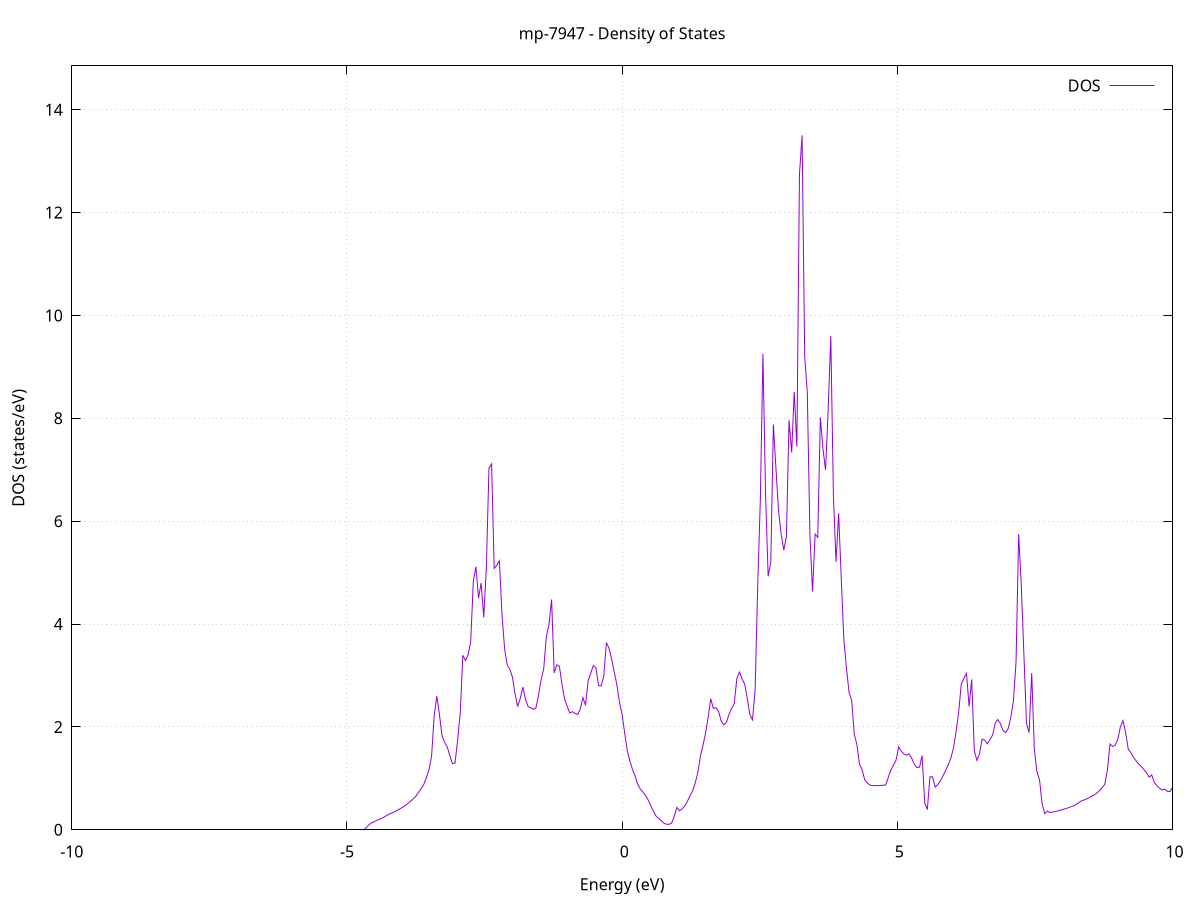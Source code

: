 set title 'mp-7947 - Density of States'
set xlabel 'Energy (eV)'
set ylabel 'DOS (states/eV)'
set grid
set xrange [-10:10]
set yrange [0:14.852]
set xzeroaxis lt -1
set terminal png size 800,600
set output 'mp-7947_dos_gnuplot.png'
plot '-' using 1:2 with lines title 'DOS'
-20.247200 0.000000
-20.199700 0.000000
-20.152300 0.000000
-20.104900 0.000000
-20.057500 0.000000
-20.010100 0.000000
-19.962700 0.000000
-19.915300 0.000000
-19.867900 0.000000
-19.820400 0.000000
-19.773000 0.000000
-19.725600 0.000000
-19.678200 0.000000
-19.630800 0.000000
-19.583400 0.000000
-19.536000 0.000000
-19.488600 0.000000
-19.441100 0.000000
-19.393700 0.000000
-19.346300 0.000000
-19.298900 0.000000
-19.251500 0.000000
-19.204100 0.000000
-19.156700 0.000000
-19.109300 0.000000
-19.061800 0.000000
-19.014400 0.000000
-18.967000 0.000000
-18.919600 0.000000
-18.872200 0.000000
-18.824800 0.000000
-18.777400 0.000000
-18.730000 0.000000
-18.682500 0.000000
-18.635100 0.000000
-18.587700 0.000000
-18.540300 0.000000
-18.492900 0.000000
-18.445500 0.000000
-18.398100 0.000000
-18.350700 0.000000
-18.303200 0.000000
-18.255800 0.000000
-18.208400 0.000000
-18.161000 0.000000
-18.113600 0.000000
-18.066200 0.000000
-18.018800 0.000000
-17.971300 0.000000
-17.923900 0.000000
-17.876500 0.000000
-17.829100 0.000000
-17.781700 0.000000
-17.734300 0.000000
-17.686900 0.000000
-17.639500 0.000000
-17.592000 0.000000
-17.544600 0.000000
-17.497200 0.000000
-17.449800 0.000000
-17.402400 0.000000
-17.355000 0.000000
-17.307600 0.000000
-17.260200 0.000000
-17.212700 0.000000
-17.165300 0.000000
-17.117900 0.000000
-17.070500 0.000000
-17.023100 0.000000
-16.975700 0.000000
-16.928300 0.000000
-16.880900 0.000000
-16.833400 0.000000
-16.786000 0.000000
-16.738600 0.000000
-16.691200 0.000000
-16.643800 0.000000
-16.596400 0.000000
-16.549000 0.000000
-16.501600 0.000000
-16.454100 0.000000
-16.406700 0.000000
-16.359300 0.000000
-16.311900 0.000000
-16.264500 0.000000
-16.217100 0.000000
-16.169700 0.000000
-16.122200 0.000000
-16.074800 0.000000
-16.027400 0.000000
-15.980000 0.000000
-15.932600 0.004000
-15.885200 0.310700
-15.837800 0.465600
-15.790400 0.607600
-15.742900 0.750300
-15.695500 0.897500
-15.648100 1.069600
-15.600700 1.284800
-15.553300 1.532400
-15.505900 1.946700
-15.458500 4.771000
-15.411100 5.600500
-15.363600 4.185600
-15.316200 3.113200
-15.268800 2.592400
-15.221400 2.237200
-15.174000 2.446700
-15.126600 2.431000
-15.079200 2.605800
-15.031800 6.543500
-14.984300 2.934700
-14.936900 7.735500
-14.889500 8.564800
-14.842100 7.625900
-14.794700 7.610100
-14.747300 3.538700
-14.699900 1.256000
-14.652500 0.840000
-14.605000 0.503700
-14.557600 0.000500
-14.510200 0.000000
-14.462800 0.000000
-14.415400 0.000000
-14.368000 0.000000
-14.320600 0.000000
-14.273100 0.000000
-14.225700 0.000000
-14.178300 0.000000
-14.130900 0.000000
-14.083500 0.000000
-14.036100 0.000000
-13.988700 0.000000
-13.941300 0.000000
-13.893800 0.000000
-13.846400 0.000000
-13.799000 0.000000
-13.751600 0.000000
-13.704200 0.000000
-13.656800 0.000000
-13.609400 0.000000
-13.562000 0.000000
-13.514500 0.000000
-13.467100 0.000000
-13.419700 0.000000
-13.372300 0.000000
-13.324900 0.000000
-13.277500 0.000000
-13.230100 0.000000
-13.182700 0.000000
-13.135200 0.000000
-13.087800 0.000000
-13.040400 0.000000
-12.993000 0.000000
-12.945600 0.000000
-12.898200 0.000000
-12.850800 0.000000
-12.803400 0.000000
-12.755900 0.000000
-12.708500 0.000000
-12.661100 0.000000
-12.613700 0.000000
-12.566300 0.000000
-12.518900 0.000000
-12.471500 0.000000
-12.424000 0.000000
-12.376600 0.000000
-12.329200 0.000000
-12.281800 0.000000
-12.234400 0.000000
-12.187000 0.000000
-12.139600 0.000000
-12.092200 0.000000
-12.044700 0.000000
-11.997300 0.000000
-11.949900 0.000000
-11.902500 0.000000
-11.855100 0.000000
-11.807700 0.000000
-11.760300 0.000000
-11.712900 0.000000
-11.665400 0.000000
-11.618000 0.000000
-11.570600 0.000000
-11.523200 0.000000
-11.475800 0.000000
-11.428400 0.000000
-11.381000 0.000000
-11.333600 0.000000
-11.286100 0.000000
-11.238700 0.000000
-11.191300 0.000000
-11.143900 0.000000
-11.096500 0.000000
-11.049100 0.000000
-11.001700 0.000000
-10.954300 0.000000
-10.906800 0.000000
-10.859400 0.000000
-10.812000 0.000000
-10.764600 0.000000
-10.717200 0.000000
-10.669800 0.000000
-10.622400 0.000000
-10.575000 0.000000
-10.527500 0.000000
-10.480100 0.000000
-10.432700 0.000000
-10.385300 0.000000
-10.337900 0.000000
-10.290500 0.000000
-10.243100 0.000000
-10.195600 0.000000
-10.148200 0.000000
-10.100800 0.000000
-10.053400 0.000000
-10.006000 0.000000
-9.958600 0.000000
-9.911200 0.000000
-9.863800 0.000000
-9.816300 0.000000
-9.768900 0.000000
-9.721500 0.000000
-9.674100 0.000000
-9.626700 0.000000
-9.579300 0.000000
-9.531900 0.000000
-9.484500 0.000000
-9.437000 0.000000
-9.389600 0.000000
-9.342200 0.000000
-9.294800 0.000000
-9.247400 0.000000
-9.200000 0.000000
-9.152600 0.000000
-9.105200 0.000000
-9.057700 0.000000
-9.010300 0.000000
-8.962900 0.000000
-8.915500 0.000000
-8.868100 0.000000
-8.820700 0.000000
-8.773300 0.000000
-8.725900 0.000000
-8.678400 0.000000
-8.631000 0.000000
-8.583600 0.000000
-8.536200 0.000000
-8.488800 0.000000
-8.441400 0.000000
-8.394000 0.000000
-8.346500 0.000000
-8.299100 0.000000
-8.251700 0.000000
-8.204300 0.000000
-8.156900 0.000000
-8.109500 0.000000
-8.062100 0.000000
-8.014700 0.000000
-7.967200 0.000000
-7.919800 0.000000
-7.872400 0.000000
-7.825000 0.000000
-7.777600 0.000000
-7.730200 0.000000
-7.682800 0.000000
-7.635400 0.000000
-7.587900 0.000000
-7.540500 0.000000
-7.493100 0.000000
-7.445700 0.000000
-7.398300 0.000000
-7.350900 0.000000
-7.303500 0.000000
-7.256100 0.000000
-7.208600 0.000000
-7.161200 0.000000
-7.113800 0.000000
-7.066400 0.000000
-7.019000 0.000000
-6.971600 0.000000
-6.924200 0.000000
-6.876800 0.000000
-6.829300 0.000000
-6.781900 0.000000
-6.734500 0.000000
-6.687100 0.000000
-6.639700 0.000000
-6.592300 0.000000
-6.544900 0.000000
-6.497400 0.000000
-6.450000 0.000000
-6.402600 0.000000
-6.355200 0.000000
-6.307800 0.000000
-6.260400 0.000000
-6.213000 0.000000
-6.165600 0.000000
-6.118100 0.000000
-6.070700 0.000000
-6.023300 0.000000
-5.975900 0.000000
-5.928500 0.000000
-5.881100 0.000000
-5.833700 0.000000
-5.786300 0.000000
-5.738800 0.000000
-5.691400 0.000000
-5.644000 0.000000
-5.596600 0.000000
-5.549200 0.000000
-5.501800 0.000000
-5.454400 0.000000
-5.407000 0.000000
-5.359500 0.000000
-5.312100 0.000000
-5.264700 0.000000
-5.217300 0.000000
-5.169900 0.000000
-5.122500 0.000000
-5.075100 0.000000
-5.027700 0.000000
-4.980200 0.000000
-4.932800 0.000000
-4.885400 0.000000
-4.838000 0.000000
-4.790600 0.000000
-4.743200 0.000000
-4.695800 0.001200
-4.648400 0.042200
-4.600900 0.095800
-4.553500 0.136000
-4.506100 0.156300
-4.458700 0.184400
-4.411300 0.202700
-4.363900 0.223400
-4.316500 0.252800
-4.269000 0.283900
-4.221600 0.310600
-4.174200 0.328700
-4.126800 0.355100
-4.079400 0.383100
-4.032000 0.411100
-3.984600 0.440200
-3.937200 0.474300
-3.889700 0.517800
-3.842300 0.559000
-3.794900 0.601900
-3.747500 0.653600
-3.700100 0.725100
-3.652700 0.798600
-3.605300 0.879200
-3.557900 1.013100
-3.510400 1.164400
-3.463000 1.425900
-3.415600 2.211700
-3.368200 2.598200
-3.320800 2.254100
-3.273400 1.828000
-3.226000 1.702600
-3.178600 1.610400
-3.131100 1.443300
-3.083700 1.285600
-3.036300 1.297900
-2.988900 1.748400
-2.941500 2.275100
-2.894100 3.392200
-2.846700 3.289400
-2.799300 3.400500
-2.751800 3.655300
-2.704400 4.825400
-2.657000 5.114600
-2.609600 4.501700
-2.562200 4.796800
-2.514800 4.127000
-2.467400 5.106700
-2.419900 7.029100
-2.372500 7.112800
-2.325100 5.080500
-2.277700 5.141900
-2.230300 5.230000
-2.182900 4.178800
-2.135500 3.515900
-2.088100 3.198400
-2.040600 3.123000
-1.993200 2.965500
-1.945800 2.643600
-1.898400 2.395000
-1.851000 2.554900
-1.803600 2.773200
-1.756200 2.535000
-1.708800 2.396000
-1.661300 2.371300
-1.613900 2.343200
-1.566500 2.368600
-1.519100 2.619500
-1.471700 2.918900
-1.424300 3.138900
-1.376900 3.766200
-1.329500 3.988300
-1.282000 4.476400
-1.234600 3.049700
-1.187200 3.207600
-1.139800 3.175600
-1.092400 2.823200
-1.045000 2.542000
-0.997600 2.397900
-0.950200 2.270200
-0.902700 2.296800
-0.855300 2.262900
-0.807900 2.241200
-0.760500 2.349700
-0.713100 2.570900
-0.665700 2.421600
-0.618300 2.896400
-0.570800 3.044800
-0.523400 3.193700
-0.476000 3.146900
-0.428600 2.805200
-0.381200 2.796800
-0.333800 2.984900
-0.286400 3.638200
-0.239000 3.532600
-0.191500 3.322000
-0.144100 3.067700
-0.096700 2.826500
-0.049300 2.485000
-0.001900 2.248800
0.045500 1.886300
0.092900 1.543100
0.140300 1.335700
0.187800 1.174100
0.235200 1.047600
0.282600 0.886200
0.330000 0.793100
0.377400 0.733200
0.424800 0.668800
0.472200 0.580500
0.519600 0.464900
0.567100 0.367000
0.614500 0.268800
0.661900 0.222500
0.709300 0.178700
0.756700 0.129900
0.804100 0.108200
0.851500 0.105200
0.898900 0.130500
0.946400 0.259200
0.993800 0.435100
1.041200 0.367800
1.088600 0.405400
1.136000 0.460100
1.183400 0.548900
1.230800 0.657500
1.278300 0.751600
1.325700 0.899300
1.373100 1.104400
1.420500 1.417600
1.467900 1.639800
1.515300 1.872900
1.562700 2.182600
1.610100 2.549000
1.657600 2.359000
1.705000 2.374800
1.752400 2.298800
1.799800 2.113500
1.847200 2.038800
1.894600 2.087400
1.942000 2.244400
1.989400 2.360900
2.036900 2.448700
2.084300 2.943700
2.131700 3.067100
2.179100 2.933500
2.226500 2.831400
2.273900 2.556100
2.321300 2.239500
2.368700 2.136400
2.416200 2.721300
2.463600 4.757800
2.511000 6.418200
2.558400 9.252000
2.605800 6.519000
2.653200 4.927100
2.700600 5.204500
2.748000 7.881500
2.795500 7.009000
2.842900 6.190900
2.890300 5.739900
2.937700 5.437600
2.985100 5.705700
3.032500 7.964200
3.079900 7.336200
3.127300 8.513300
3.174800 7.449200
3.222200 12.754200
3.269600 13.502100
3.317000 9.202500
3.364400 8.500600
3.411800 5.746200
3.459200 4.631900
3.506700 5.747600
3.554100 5.684400
3.601500 8.015100
3.648900 7.399700
3.696300 6.995600
3.743700 8.176000
3.791100 9.597600
3.838500 6.505700
3.886000 5.209900
3.933400 6.152800
3.980800 4.897200
4.028200 3.700100
4.075600 3.139100
4.123000 2.672300
4.170400 2.516300
4.217800 1.860200
4.265300 1.655800
4.312700 1.273800
4.360100 1.167700
4.407500 0.973400
4.454900 0.911200
4.502300 0.867800
4.549700 0.859800
4.597100 0.858300
4.644600 0.859400
4.692000 0.861700
4.739400 0.865700
4.786800 0.871000
4.834200 1.011500
4.881600 1.156800
4.929000 1.255500
4.976400 1.351600
5.023900 1.611100
5.071300 1.526400
5.118700 1.475300
5.166100 1.449600
5.213500 1.476100
5.260900 1.390200
5.308300 1.276300
5.355800 1.209100
5.403200 1.218700
5.450600 1.442900
5.498000 0.526000
5.545400 0.390500
5.592800 1.029000
5.640200 1.029500
5.687600 0.829900
5.735100 0.879600
5.782500 0.950400
5.829900 1.048500
5.877300 1.151600
5.924700 1.264400
5.972100 1.393700
6.019500 1.582400
6.066900 1.899600
6.114400 2.279400
6.161800 2.829100
6.209200 2.940300
6.256600 3.042700
6.304000 2.397200
6.351400 2.924200
6.398800 1.535200
6.446200 1.349300
6.493700 1.479800
6.541100 1.760400
6.588500 1.743000
6.635900 1.670100
6.683300 1.755000
6.730700 1.841300
6.778100 2.066300
6.825500 2.143800
6.873000 2.066700
6.920400 1.929800
6.967800 1.890000
7.015200 1.968500
7.062600 2.187500
7.110000 2.513700
7.157400 3.267900
7.204900 5.750200
7.252300 4.751000
7.299700 3.413000
7.347100 2.070500
7.394500 1.890100
7.441900 3.048100
7.489300 1.568200
7.536700 1.129600
7.584200 0.971000
7.631600 0.499500
7.679000 0.310400
7.726400 0.365000
7.773800 0.336100
7.821200 0.344100
7.868600 0.354000
7.916000 0.366300
7.963500 0.380200
8.010900 0.395200
8.058300 0.411100
8.105700 0.428300
8.153100 0.446300
8.200500 0.464200
8.247900 0.492100
8.295300 0.526400
8.342800 0.560000
8.390200 0.579400
8.437600 0.599800
8.485000 0.623500
8.532400 0.650400
8.579800 0.679500
8.627200 0.715400
8.674600 0.759500
8.722100 0.817300
8.769500 0.883300
8.816900 1.158700
8.864300 1.668300
8.911700 1.618800
8.959100 1.644800
9.006500 1.760900
9.053900 2.001700
9.101400 2.121800
9.148800 1.886500
9.196200 1.567900
9.243600 1.500100
9.291000 1.408900
9.338400 1.340700
9.385800 1.280100
9.433300 1.226700
9.480700 1.169000
9.528100 1.109500
9.575500 1.023600
9.622900 1.065300
9.670300 0.918000
9.717700 0.857600
9.765100 0.808200
9.812600 0.772100
9.860000 0.789800
9.907400 0.745400
9.954800 0.745900
10.002200 0.827100
10.049600 0.946900
10.097000 1.081900
10.144400 1.251000
10.191900 1.415200
10.239300 1.509600
10.286700 1.622900
10.334100 1.898700
10.381500 2.161100
10.428900 1.915200
10.476300 1.934300
10.523700 1.935800
10.571200 1.935200
10.618600 2.349900
10.666000 1.527900
10.713400 1.516900
10.760800 1.358400
10.808200 1.217600
10.855600 1.186400
10.903000 1.158500
10.950500 1.122700
10.997900 1.056000
11.045300 1.009100
11.092700 0.996400
11.140100 0.926600
11.187500 0.817200
11.234900 0.702700
11.282400 0.643700
11.329800 0.620100
11.377200 0.571100
11.424600 0.539900
11.472000 0.494300
11.519400 0.474800
11.566800 0.463100
11.614200 0.459800
11.661700 0.464400
11.709100 0.473700
11.756500 0.487700
11.803900 0.508000
11.851300 0.524200
11.898700 0.540500
11.946100 0.554800
11.993500 0.577600
12.041000 0.650900
12.088400 0.692400
12.135800 0.705700
12.183200 0.751500
12.230600 0.790100
12.278000 0.806400
12.325400 0.807800
12.372800 0.809200
12.420300 0.829400
12.467700 0.888600
12.515100 0.882400
12.562500 0.853300
12.609900 0.872400
12.657300 0.893500
12.704700 0.911600
12.752100 0.926500
12.799600 0.940400
12.847000 0.953800
12.894400 0.967600
12.941800 0.980700
12.989200 1.000700
13.036600 1.039000
13.084000 1.043000
13.131500 1.048600
13.178900 1.066400
13.226300 1.079900
13.273700 1.097500
13.321100 1.134300
13.368500 1.164000
13.415900 1.171400
13.463300 1.093000
13.510800 0.994900
13.558200 1.057300
13.605600 1.031200
13.653000 1.024900
13.700400 1.058300
13.747800 1.022100
13.795200 1.024900
13.842600 1.025600
13.890100 1.027100
13.937500 1.039300
13.984900 1.085300
14.032300 1.046800
14.079700 1.056100
14.127100 1.070000
14.174500 1.085200
14.221900 1.083000
14.269400 1.075900
14.316800 1.083700
14.364200 1.102100
14.411600 1.134400
14.459000 1.175500
14.506400 1.222500
14.553800 1.264300
14.601200 1.330900
14.648700 1.373600
14.696100 1.350700
14.743500 1.331800
14.790900 1.328500
14.838300 1.254800
14.885700 0.952000
14.933100 0.768400
14.980600 0.692200
15.028000 0.669000
15.075400 0.637900
15.122800 0.656800
15.170200 0.734500
15.217600 0.929800
15.265000 1.533100
15.312400 1.126100
15.359900 1.205200
15.407300 1.279700
15.454700 1.363200
15.502100 1.487900
15.549500 1.778400
15.596900 2.008600
15.644300 2.273700
15.691700 2.663300
15.739200 2.521700
15.786600 2.239100
15.834000 2.215700
15.881400 2.208900
15.928800 1.717100
15.976200 1.630900
16.023600 1.599600
16.071000 1.575600
16.118500 1.560000
16.165900 1.503000
16.213300 1.461200
16.260700 1.391600
16.308100 1.362000
16.355500 1.370600
16.402900 1.305400
16.450300 1.300500
16.497800 1.335500
16.545200 1.354700
16.592600 1.439200
16.640000 1.390400
16.687400 1.358900
16.734800 1.318000
16.782200 1.303600
16.829600 1.293400
16.877100 1.275100
16.924500 1.248700
16.971900 1.289800
17.019300 1.232000
17.066700 1.172300
17.114100 1.155100
17.161500 1.172700
17.209000 1.224500
17.256400 1.193200
17.303800 1.162800
17.351200 1.178100
17.398600 1.142800
17.446000 1.135400
17.493400 1.253400
17.540800 1.249700
17.588300 1.238400
17.635700 1.271300
17.683100 1.300800
17.730500 1.532200
17.777900 1.367100
17.825300 1.412800
17.872700 1.471100
17.920100 1.575300
17.967600 1.608100
18.015000 1.586300
18.062400 1.606400
18.109800 1.617000
18.157200 1.636100
18.204600 1.639100
18.252000 1.660900
18.299400 1.680400
18.346900 1.717700
18.394300 1.751700
18.441700 1.869700
18.489100 1.950000
18.536500 1.924300
18.583900 1.789100
18.631300 1.733600
18.678700 1.733500
18.726200 1.782700
18.773600 1.874200
18.821000 1.929700
18.868400 1.997800
18.915800 2.167200
18.963200 2.289600
19.010600 2.574200
19.058100 2.641900
19.105500 2.810400
19.152900 2.625400
19.200300 2.542500
19.247700 2.458900
19.295100 2.451500
19.342500 2.630800
19.389900 2.837000
19.437400 2.928600
19.484800 2.861600
19.532200 2.404800
19.579600 1.991600
19.627000 1.525400
19.674400 1.265900
19.721800 1.113100
19.769200 0.875900
19.816700 0.849300
19.864100 0.844000
19.911500 0.831400
19.958900 0.815500
20.006300 0.813700
20.053700 0.815300
20.101100 0.869400
20.148500 0.975500
20.196000 1.067600
20.243400 0.976800
20.290800 0.966400
20.338200 0.963200
20.385600 0.955300
20.433000 0.958100
20.480400 0.968300
20.527800 0.980800
20.575300 1.005500
20.622700 1.025800
20.670100 1.048000
20.717500 1.076900
20.764900 1.114800
20.812300 1.254600
20.859700 1.378200
20.907200 1.569100
20.954600 1.724100
21.002000 1.724700
21.049400 1.648300
21.096800 1.671300
21.144200 1.651100
21.191600 1.570900
21.239000 1.528300
21.286500 1.471000
21.333900 1.430700
21.381300 1.408400
21.428700 1.407200
21.476100 1.441900
21.523500 1.505900
21.570900 1.596800
21.618300 1.853300
21.665800 1.877300
21.713200 1.858400
21.760600 1.817600
21.808000 1.746400
21.855400 1.675900
21.902800 1.612100
21.950200 1.563200
21.997600 1.534500
22.045100 1.525300
22.092500 1.532200
22.139900 1.515100
22.187300 1.513000
22.234700 1.513200
22.282100 1.718000
22.329500 1.666000
22.376900 1.759400
22.424400 1.860000
22.471800 1.939400
22.519200 2.022500
22.566600 2.058200
22.614000 2.062100
22.661400 1.905400
22.708800 1.710000
22.756200 1.605500
22.803700 1.541300
22.851100 1.576500
22.898500 1.644700
22.945900 1.748200
22.993300 1.904300
23.040700 1.984700
23.088100 1.995300
23.135600 1.979000
23.183000 1.919900
23.230400 1.950000
23.277800 2.083000
23.325200 1.959000
23.372600 1.469500
23.420000 1.554800
23.467400 1.526000
23.514900 1.562800
23.562300 1.656000
23.609700 1.793800
23.657100 1.862300
23.704500 1.839800
23.751900 1.778400
23.799300 1.730000
23.846700 1.712000
23.894200 1.644900
23.941600 1.523900
23.989000 1.424600
24.036400 1.358400
24.083800 1.291300
24.131200 1.255100
24.178600 1.250000
24.226000 1.281500
24.273500 1.338600
24.320900 1.178500
24.368300 0.967600
24.415700 0.969800
24.463100 1.011100
24.510500 1.092900
24.557900 1.175800
24.605300 1.278700
24.652800 1.448100
24.700200 1.645000
24.747600 1.801400
24.795000 1.806900
24.842400 1.783600
24.889800 1.735000
24.937200 1.690300
24.984700 1.646900
25.032100 1.645100
25.079500 1.634900
25.126900 1.668000
25.174300 1.639400
25.221700 1.564700
25.269100 1.483200
25.316500 1.376200
25.364000 1.461300
25.411400 1.186000
25.458800 1.178600
25.506200 1.176500
25.553600 1.133000
25.601000 1.122800
25.648400 1.115300
25.695800 1.107500
25.743300 1.112500
25.790700 1.086600
25.838100 1.017800
25.885500 0.939600
25.932900 0.911800
25.980300 0.932100
26.027700 0.931700
26.075100 0.860600
26.122600 0.836100
26.170000 0.870000
26.217400 0.943500
26.264800 1.022600
26.312200 1.076500
26.359600 1.119900
26.407000 1.145100
26.454400 1.172100
26.501900 1.179700
26.549300 1.190900
26.596700 1.260100
26.644100 1.400100
26.691500 1.681900
26.738900 1.983500
26.786300 2.236800
26.833800 2.309600
26.881200 2.359500
26.928600 2.320200
26.976000 2.333700
27.023400 2.286500
27.070800 2.181600
27.118200 1.953100
27.165600 1.986900
27.213100 2.250100
27.260500 2.255700
27.307900 2.102100
27.355300 2.010600
27.402700 1.931800
27.450100 1.921700
27.497500 2.349000
27.544900 2.587700
27.592400 2.471900
27.639800 2.404900
27.687200 2.456200
27.734600 2.578100
27.782000 2.180700
27.829400 1.965000
27.876800 1.896100
27.924200 1.828500
27.971700 1.671300
28.019100 1.649800
28.066500 1.675000
28.113900 1.720900
28.161300 2.004700
28.208700 2.067500
28.256100 2.031400
28.303500 2.030600
28.351000 2.101400
28.398400 2.216300
28.445800 2.443100
28.493200 2.485800
28.540600 2.682400
28.588000 2.731800
28.635400 2.561600
28.682900 2.392100
28.730300 2.258000
28.777700 2.162900
28.825100 2.096900
28.872500 2.132900
28.919900 2.266300
28.967300 2.426900
29.014700 2.571700
29.062200 2.803200
29.109600 3.073300
29.157000 3.643700
29.204400 3.519100
29.251800 3.424200
29.299200 3.496200
29.346600 3.051800
29.394000 2.667700
29.441500 2.066400
29.488900 1.819500
29.536300 1.806500
29.583700 1.782400
29.631100 1.700400
29.678500 1.673000
29.725900 1.684700
29.773300 1.672100
29.820800 1.649600
29.868200 1.692600
29.915600 1.911300
29.963000 2.214500
30.010400 2.374200
30.057800 2.490700
30.105200 2.522200
30.152600 2.599900
30.200100 2.603600
30.247500 2.533900
30.294900 2.308600
30.342300 2.067400
30.389700 2.051900
30.437100 2.114400
30.484500 2.219200
30.531900 2.772800
30.579400 2.732400
30.626800 2.861000
30.674200 2.975000
30.721600 2.950100
30.769000 2.893900
30.816400 2.740700
30.863800 2.717400
30.911300 2.353100
30.958700 2.275700
31.006100 2.283800
31.053500 2.413600
31.100900 2.558000
31.148300 2.753100
31.195700 2.978000
31.243100 3.141300
31.290600 3.126700
31.338000 2.848000
31.385400 2.559000
31.432800 2.427700
31.480200 2.435300
31.527600 2.473600
31.575000 2.430100
31.622400 2.361000
31.669900 2.455400
31.717300 2.554600
31.764700 2.819800
31.812100 2.929800
31.859500 3.417500
31.906900 3.633400
31.954300 3.491600
32.001700 3.224900
32.049200 2.992100
32.096600 2.795300
32.144000 2.454200
32.191400 2.278200
32.238800 2.227800
32.286200 2.158400
32.333600 2.112100
32.381000 2.084400
32.428500 2.066800
32.475900 2.089100
32.523300 2.130600
32.570700 2.078500
32.618100 2.014200
32.665500 1.969200
32.712900 1.932500
32.760400 1.925400
32.807800 1.887000
32.855200 1.870100
32.902600 1.843200
32.950000 1.900900
32.997400 1.835500
33.044800 1.810200
33.092200 1.849100
33.139700 1.910100
33.187100 1.957200
33.234500 2.009000
33.281900 2.002500
33.329300 2.008900
33.376700 1.947700
33.424100 1.901800
33.471500 1.960900
33.519000 2.044600
33.566400 2.075700
33.613800 2.056900
33.661200 2.048400
33.708600 2.108800
33.756000 2.035500
33.803400 1.950700
33.850800 1.912400
33.898300 1.978100
33.945700 2.052700
33.993100 2.199600
34.040500 2.284200
34.087900 2.504100
34.135300 2.882200
34.182700 2.843800
34.230100 2.501500
34.277600 2.423700
34.325000 2.293700
34.372400 2.232000
34.419800 2.205700
34.467200 2.127800
34.514600 2.133000
34.562000 2.078700
34.609500 2.099800
34.656900 2.180700
34.704300 2.345600
34.751700 2.462800
34.799100 2.563100
34.846500 2.597800
34.893900 2.610300
34.941300 2.643400
34.988800 2.480000
35.036200 2.415500
35.083600 2.323700
35.131000 2.334800
35.178400 2.319600
35.225800 2.298000
35.273200 2.266700
35.320600 2.267500
35.368100 2.301600
35.415500 2.382100
35.462900 2.433100
35.510300 2.485100
35.557700 2.630200
35.605100 2.755100
35.652500 2.682200
35.699900 2.780200
35.747400 2.545800
35.794800 2.469500
35.842200 2.432200
35.889600 2.389000
35.937000 2.439600
35.984400 2.470200
36.031800 2.623200
36.079200 2.788600
36.126700 2.803300
36.174100 2.800400
36.221500 2.797000
36.268900 2.786900
36.316300 2.852300
36.363700 3.101500
36.411100 2.884100
36.458500 2.934000
36.506000 3.017600
36.553400 2.919000
36.600800 2.848900
36.648200 3.011800
36.695600 3.180400
36.743000 3.517400
36.790400 3.711800
36.837900 3.737500
36.885300 4.137900
36.932700 4.603900
36.980100 4.403600
37.027500 4.515400
37.074900 4.207400
37.122300 3.852900
37.169700 3.792800
37.217200 3.956100
37.264600 4.332000
37.312000 5.045400
37.359400 5.491600
37.406800 6.573800
37.454200 8.333900
37.501600 10.842000
37.549000 10.338800
37.596500 13.522300
37.643900 18.330500
37.691300 16.831900
37.738700 14.548900
37.786100 14.497600
37.833500 16.010400
37.880900 10.554900
37.928300 11.400200
37.975800 7.542200
38.023200 5.786700
38.070600 5.564800
38.118000 7.005400
38.165400 6.754000
38.212800 5.842100
38.260200 6.452200
38.307600 7.695000
38.355100 8.001600
38.402500 5.389800
38.449900 5.200700
38.497300 4.567900
38.544700 5.397600
38.592100 9.279600
38.639500 9.873300
38.687000 8.101500
38.734400 7.108100
38.781800 5.875200
38.829200 4.394200
38.876600 4.344000
38.924000 4.357300
38.971400 4.167400
39.018800 3.188900
39.066300 2.824700
39.113700 2.393700
39.161100 2.240500
39.208500 2.174400
39.255900 2.236500
39.303300 2.251400
39.350700 2.178600
39.398100 2.057600
39.445600 1.918900
39.493000 1.827500
39.540400 1.790100
39.587800 1.773100
39.635200 1.818900
39.682600 2.110000
39.730000 2.113600
39.777400 2.273800
39.824900 2.318200
39.872300 2.460500
39.919700 2.623800
39.967100 2.648700
40.014500 2.687100
40.061900 2.669900
40.109300 2.659800
40.156700 2.685500
40.204200 2.619500
40.251600 2.536000
40.299000 2.441600
40.346400 2.203900
40.393800 2.113200
40.441200 1.971700
40.488600 1.820800
40.536100 1.951400
40.583500 1.956700
40.630900 2.031900
40.678300 2.174800
40.725700 2.205100
40.773100 2.254900
40.820500 2.309300
40.867900 2.348300
40.915400 2.418800
40.962800 2.707000
41.010200 2.420100
41.057600 2.325700
41.105000 2.282700
41.152400 2.412000
41.199800 2.403800
41.247200 2.487100
41.294700 2.650300
41.342100 2.555800
41.389500 2.435300
41.436900 2.273900
41.484300 2.176300
41.531700 2.144400
41.579100 2.179700
41.626500 2.114400
41.674000 2.024900
41.721400 2.059200
41.768800 2.324900
41.816200 2.882500
41.863600 3.344900
41.911000 3.650300
41.958400 3.425800
42.005800 3.297600
42.053300 3.101900
42.100700 3.016300
42.148100 3.087800
42.195500 2.543000
42.242900 2.390300
42.290300 2.362400
42.337700 2.433800
42.385200 2.494600
42.432600 2.634400
42.480000 2.549700
42.527400 2.620500
42.574800 2.737100
42.622200 2.769300
42.669600 2.766300
42.717000 2.914400
42.764500 3.028600
42.811900 3.052300
42.859300 3.160100
42.906700 3.102300
42.954100 3.054900
43.001500 2.950100
43.048900 2.991400
43.096300 2.931100
43.143800 2.872800
43.191200 2.943200
43.238600 3.093200
43.286000 3.201500
43.333400 3.323600
43.380800 3.409100
43.428200 3.318900
43.475600 3.160700
43.523100 3.155200
43.570500 3.036200
43.617900 2.779000
43.665300 2.801500
43.712700 2.906600
43.760100 2.918400
43.807500 2.841000
43.854900 2.866800
43.902400 3.070900
43.949800 3.861100
43.997200 4.347500
44.044600 4.190800
44.092000 4.572300
44.139400 4.261100
44.186800 4.154100
44.234200 4.325700
44.281700 3.437500
44.329100 3.142600
44.376500 2.870900
44.423900 2.752500
44.471300 2.671500
44.518700 2.778600
44.566100 2.938700
44.613600 3.277900
44.661000 3.762700
44.708400 3.830100
44.755800 3.400200
44.803200 3.238200
44.850600 3.227100
44.898000 3.161000
44.945400 3.104000
44.992900 3.056100
45.040300 2.923300
45.087700 2.957600
45.135100 2.834400
45.182500 2.926200
45.229900 2.858500
45.277300 2.984400
45.324700 2.978200
45.372200 2.871100
45.419600 2.547000
45.467000 2.480100
45.514400 2.453500
45.561800 2.622200
45.609200 2.694500
45.656600 2.517900
45.704000 2.483900
45.751500 2.475300
45.798900 2.421400
45.846300 2.343900
45.893700 2.288400
45.941100 2.547100
45.988500 2.612300
46.035900 2.630700
46.083300 2.564800
46.130800 2.463100
46.178200 2.440800
46.225600 2.295900
46.273000 2.281000
46.320400 2.289300
46.367800 2.292800
46.415200 2.344800
46.462700 2.385200
46.510100 2.381500
46.557500 2.433200
46.604900 2.471600
46.652300 2.477700
46.699700 2.402500
46.747100 2.348800
46.794500 2.261300
46.842000 2.152100
46.889400 2.124300
46.936800 2.127500
46.984200 2.287000
47.031600 2.782300
47.079000 2.915200
47.126400 3.011200
47.173800 2.915100
47.221300 2.805300
47.268700 2.715900
47.316100 2.616700
47.363500 2.785600
47.410900 3.065200
47.458300 3.306100
47.505700 3.291200
47.553100 3.162400
47.600600 2.993300
47.648000 2.931000
47.695400 2.744300
47.742800 2.897700
47.790200 3.098400
47.837600 3.050400
47.885000 2.821100
47.932400 2.780200
47.979900 2.950300
48.027300 2.943800
48.074700 2.724900
48.122100 2.631000
48.169500 2.523400
48.216900 2.341100
48.264300 2.239300
48.311800 2.221600
48.359200 2.527900
48.406600 2.576400
48.454000 2.658300
48.501400 2.723000
48.548800 2.673000
48.596200 2.626200
48.643600 2.611800
48.691100 2.686600
48.738500 2.719000
48.785900 2.680900
48.833300 2.657500
48.880700 2.807500
48.928100 2.638000
48.975500 2.722500
49.022900 2.369100
49.070400 2.382500
49.117800 2.204800
49.165200 2.169100
49.212600 2.040900
49.260000 2.089600
49.307400 2.253200
49.354800 2.300800
49.402200 2.273200
49.449700 2.284100
49.497100 2.332300
49.544500 2.335900
49.591900 2.296700
49.639300 2.239800
49.686700 2.197100
49.734100 2.255600
49.781500 2.300100
49.829000 2.315200
49.876400 2.366900
49.923800 2.461600
49.971200 2.554200
50.018600 2.626300
50.066000 2.715400
50.113400 2.841600
50.160800 2.961600
50.208300 2.949900
50.255700 2.840800
50.303100 2.836300
50.350500 2.782700
50.397900 2.775900
50.445300 2.785200
50.492700 2.764700
50.540200 2.741900
50.587600 2.745000
50.635000 2.817400
50.682400 2.926500
50.729800 3.028400
50.777200 3.014200
50.824600 3.067500
50.872000 3.104400
50.919500 3.132300
50.966900 3.157800
51.014300 3.198800
51.061700 3.192700
51.109100 3.146100
51.156500 3.007200
51.203900 2.901300
51.251300 2.989400
51.298800 3.073900
51.346200 3.182600
51.393600 3.194900
51.441000 3.254800
51.488400 3.247700
51.535800 3.222800
51.583200 2.806100
51.630600 2.837500
51.678100 2.920500
51.725500 3.007900
51.772900 3.015000
51.820300 2.956900
51.867700 2.860400
51.915100 2.849500
51.962500 2.838700
52.009900 3.037800
52.057400 3.259300
52.104800 3.690900
52.152200 3.240400
52.199600 3.037700
52.247000 2.657900
52.294400 2.627500
52.341800 2.849700
52.389300 3.208000
52.436700 3.376100
52.484100 3.310000
52.531500 3.385500
52.578900 3.540100
52.626300 3.761500
52.673700 3.683100
52.721100 3.706500
52.768600 3.534700
52.816000 3.135900
52.863400 3.035500
52.910800 2.963100
52.958200 2.903400
53.005600 2.872200
53.053000 2.805300
53.100400 2.827600
53.147900 3.004700
53.195300 3.205700
53.242700 3.179500
53.290100 3.296000
53.337500 3.227600
53.384900 3.159100
53.432300 3.405400
53.479700 3.546500
53.527200 3.491400
53.574600 3.433200
53.622000 3.375000
53.669400 3.298400
53.716800 3.211600
53.764200 3.185000
53.811600 3.258800
53.859000 3.092300
53.906500 2.943900
53.953900 2.889400
54.001300 3.025100
54.048700 3.309800
54.096100 3.392300
54.143500 3.201800
54.190900 3.052000
54.238400 3.064600
54.285800 3.138000
54.333200 3.232000
54.380600 3.132000
54.428000 3.253400
54.475400 3.414600
54.522800 3.700600
54.570200 3.756500
54.617700 3.497200
54.665100 3.307400
54.712500 3.149100
54.759900 2.901100
54.807300 2.514900
54.854700 2.560500
54.902100 2.768900
54.949500 2.878200
54.997000 2.930300
55.044400 3.062400
55.091800 3.223100
55.139200 3.557700
55.186600 3.802900
55.234000 3.920000
55.281400 3.751000
55.328800 3.376900
55.376300 3.233500
55.423700 3.213600
55.471100 3.054000
55.518500 2.856400
55.565900 2.859400
55.613300 2.997900
55.660700 3.137300
55.708100 3.551900
55.755600 3.674100
55.803000 3.472500
55.850400 3.345500
55.897800 3.449700
55.945200 3.371400
55.992600 3.248600
56.040000 3.198600
56.087500 3.194300
56.134900 3.240800
56.182300 3.361300
56.229700 3.632900
56.277100 3.776300
56.324500 3.798700
56.371900 3.807400
56.419300 3.575800
56.466800 3.545600
56.514200 3.656700
56.561600 4.012900
56.609000 4.277400
56.656400 4.284700
56.703800 3.785900
56.751200 3.350300
56.798600 3.302600
56.846100 3.285800
56.893500 3.273200
56.940900 3.356900
56.988300 3.480100
57.035700 3.749900
57.083100 3.850200
57.130500 4.068100
57.177900 4.262900
57.225400 4.486700
57.272800 4.258300
57.320200 4.110400
57.367600 3.846200
57.415000 3.685000
57.462400 3.575400
57.509800 3.498100
57.557200 3.590000
57.604700 3.666400
57.652100 3.909500
57.699500 3.418000
57.746900 3.414600
57.794300 3.278800
57.841700 3.021500
57.889100 2.768300
57.936500 2.757500
57.984000 2.742400
58.031400 2.832100
58.078800 2.939100
58.126200 2.698300
58.173600 2.895900
58.221000 3.418900
58.268400 3.761400
58.315900 4.029900
58.363300 4.061100
58.410700 3.964100
58.458100 3.579900
58.505500 3.148800
58.552900 3.021800
58.600300 3.153100
58.647700 3.380700
58.695200 3.513600
58.742600 3.601900
58.790000 3.502500
58.837400 3.447700
58.884800 3.289700
58.932200 3.127100
58.979600 2.929700
59.027000 2.874500
59.074500 2.879900
59.121900 3.033600
59.169300 3.280900
59.216700 3.202200
59.264100 3.365100
59.311500 3.543600
59.358900 3.789600
59.406300 3.829700
59.453800 3.716000
59.501200 3.994000
59.548600 3.385300
59.596000 3.232100
59.643400 2.893100
59.690800 2.934100
59.738200 2.837800
59.785600 2.704400
59.833100 2.646700
59.880500 2.573200
59.927900 2.580600
59.975300 2.543400
60.022700 2.526200
60.070100 2.617400
60.117500 2.816400
60.165000 2.988300
60.212400 2.958600
60.259800 2.871200
60.307200 2.901500
60.354600 2.814600
60.402000 2.778600
60.449400 2.507700
60.496800 2.394700
60.544300 2.367100
60.591700 2.369300
60.639100 2.423800
60.686500 2.509600
60.733900 2.534800
60.781300 2.642700
60.828700 2.801100
60.876100 2.852700
60.923600 2.887900
60.971000 2.966800
61.018400 2.993300
61.065800 3.149600
61.113200 3.129600
61.160600 3.216400
61.208000 3.320700
61.255400 3.409500
61.302900 3.271300
61.350300 3.255500
61.397700 3.172300
61.445100 3.198400
61.492500 3.208200
61.539900 3.232500
61.587300 3.181400
61.634700 3.076900
61.682200 2.911700
61.729600 2.736400
61.777000 2.645600
61.824400 2.727200
61.871800 2.747500
61.919200 3.011100
61.966600 2.957000
62.014100 2.952900
62.061500 2.992200
62.108900 3.024300
62.156300 3.095400
62.203700 3.315600
62.251100 3.316500
62.298500 3.243300
62.345900 3.163100
62.393400 3.061500
62.440800 2.902700
62.488200 2.886900
62.535600 2.858200
62.583000 2.832800
62.630400 2.859500
62.677800 2.929500
62.725200 2.991300
62.772700 3.207500
62.820100 3.049700
62.867500 2.987300
62.914900 2.999100
62.962300 2.958100
63.009700 3.021800
63.057100 2.816100
63.104500 2.856900
63.152000 2.821400
63.199400 2.580600
63.246800 2.557500
63.294200 2.768800
63.341600 2.977800
63.389000 3.076900
63.436400 2.998300
63.483800 2.960800
63.531300 3.075900
63.578700 3.096700
63.626100 3.303500
63.673500 3.314400
63.720900 3.243400
63.768300 3.278800
63.815700 3.156200
63.863100 2.984200
63.910600 2.947700
63.958000 3.086500
64.005400 3.142100
64.052800 3.072000
64.100200 3.061300
64.147600 3.109200
64.195000 3.162600
64.242500 3.411800
64.289900 3.412500
64.337300 3.557800
64.384700 3.771400
64.432100 4.022400
64.479500 3.991000
64.526900 3.813900
64.574300 3.553500
64.621800 3.214200
64.669200 2.924200
64.716600 2.611900
64.764000 2.463100
64.811400 2.442800
64.858800 2.600600
64.906200 3.127900
64.953600 3.385100
65.001100 3.560000
65.048500 3.945400
65.095900 3.994300
65.143300 3.792300
65.190700 3.665800
65.238100 3.432100
65.285500 3.277100
65.332900 3.204900
65.380400 3.179700
65.427800 3.174300
65.475200 3.340600
65.522600 3.334600
65.570000 3.406900
65.617400 3.426100
65.664800 3.782500
65.712200 3.503400
65.759700 3.460900
65.807100 3.456800
65.854500 3.396000
65.901900 3.474400
65.949300 3.549500
65.996700 3.218500
66.044100 3.063800
66.091600 2.629400
66.139000 2.720400
66.186400 3.004700
66.233800 3.885200
66.281200 4.018000
66.328600 4.311900
66.376000 3.841800
66.423400 3.872500
66.470900 3.896400
66.518300 3.373600
66.565700 3.134300
66.613100 3.071200
66.660500 2.985300
66.707900 2.948000
66.755300 2.863100
66.802700 2.876200
66.850200 3.063600
66.897600 3.182800
66.945000 3.641700
66.992400 3.426000
67.039800 3.209300
67.087200 3.222700
67.134600 3.140100
67.182000 3.342100
67.229500 3.246300
67.276900 3.303500
67.324300 3.410100
67.371700 3.457100
67.419100 3.418600
67.466500 3.061300
67.513900 2.758700
67.561300 2.584900
67.608800 2.543700
67.656200 2.584400
67.703600 2.702300
67.751000 2.898400
67.798400 2.750700
67.845800 2.895500
67.893200 2.963100
67.940700 2.911300
67.988100 3.002000
68.035500 3.116200
68.082900 3.138900
68.130300 3.122900
68.177700 3.211000
68.225100 3.275300
68.272500 3.201400
68.320000 3.048300
68.367400 2.867400
68.414800 2.804600
68.462200 2.899600
68.509600 2.772500
68.557000 2.519800
68.604400 2.444200
68.651800 2.552900
68.699300 2.653300
68.746700 2.647200
68.794100 2.586300
68.841500 2.534200
68.888900 2.560300
68.936300 2.511700
68.983700 2.444300
69.031100 2.269500
69.078600 2.028500
69.126000 1.759000
69.173400 1.563600
69.220800 1.333800
69.268200 1.119500
69.315600 0.919200
69.363000 0.684600
69.410400 0.732100
69.457900 0.477500
69.505300 0.398200
69.552700 0.315700
69.600100 0.197400
69.647500 0.146100
69.694900 0.103800
69.742300 0.072800
69.789800 0.051300
69.837200 0.038900
69.884600 0.032400
69.932000 0.026800
69.979400 0.021800
70.026800 0.017300
70.074200 0.013200
70.121600 0.009400
70.169100 0.004200
70.216500 0.001900
70.263900 0.000000
70.311300 0.000000
70.358700 0.000000
70.406100 0.000000
70.453500 0.000000
70.500900 0.000000
70.548400 0.000000
70.595800 0.000000
70.643200 0.000000
70.690600 0.000000
70.738000 0.000000
70.785400 0.000000
70.832800 0.000000
70.880200 0.000000
70.927700 0.000000
70.975100 0.000000
71.022500 0.000000
71.069900 0.000000
71.117300 0.000000
71.164700 0.000000
71.212100 0.000000
71.259500 0.000000
71.307000 0.000000
71.354400 0.000000
71.401800 0.000000
71.449200 0.000000
71.496600 0.000000
71.544000 0.000000
71.591400 0.000000
71.638800 0.000000
71.686300 0.000000
71.733700 0.000000
71.781100 0.000000
71.828500 0.000000
71.875900 0.000000
71.923300 0.000000
71.970700 0.000000
72.018200 0.000000
72.065600 0.000000
72.113000 0.000000
72.160400 0.000000
72.207800 0.000000
72.255200 0.000000
72.302600 0.000000
72.350000 0.000000
72.397500 0.000000
72.444900 0.000000
72.492300 0.000000
72.539700 0.000000
72.587100 0.000000
72.634500 0.000000
72.681900 0.000000
72.729300 0.000000
72.776800 0.000000
72.824200 0.000000
72.871600 0.000000
72.919000 0.000000
72.966400 0.000000
73.013800 0.000000
73.061200 0.000000
73.108600 0.000000
73.156100 0.000000
73.203500 0.000000
73.250900 0.000000
73.298300 0.000000
73.345700 0.000000
73.393100 0.000000
73.440500 0.000000
73.487900 0.000000
73.535400 0.000000
73.582800 0.000000
73.630200 0.000000
73.677600 0.000000
73.725000 0.000000
73.772400 0.000000
73.819800 0.000000
73.867300 0.000000
73.914700 0.000000
73.962100 0.000000
74.009500 0.000000
74.056900 0.000000
74.104300 0.000000
74.151700 0.000000
74.199100 0.000000
74.246600 0.000000
74.294000 0.000000
74.341400 0.000000
74.388800 0.000000
74.436200 0.000000
74.483600 0.000000
74.531000 0.000000
74.578400 0.000000
e
